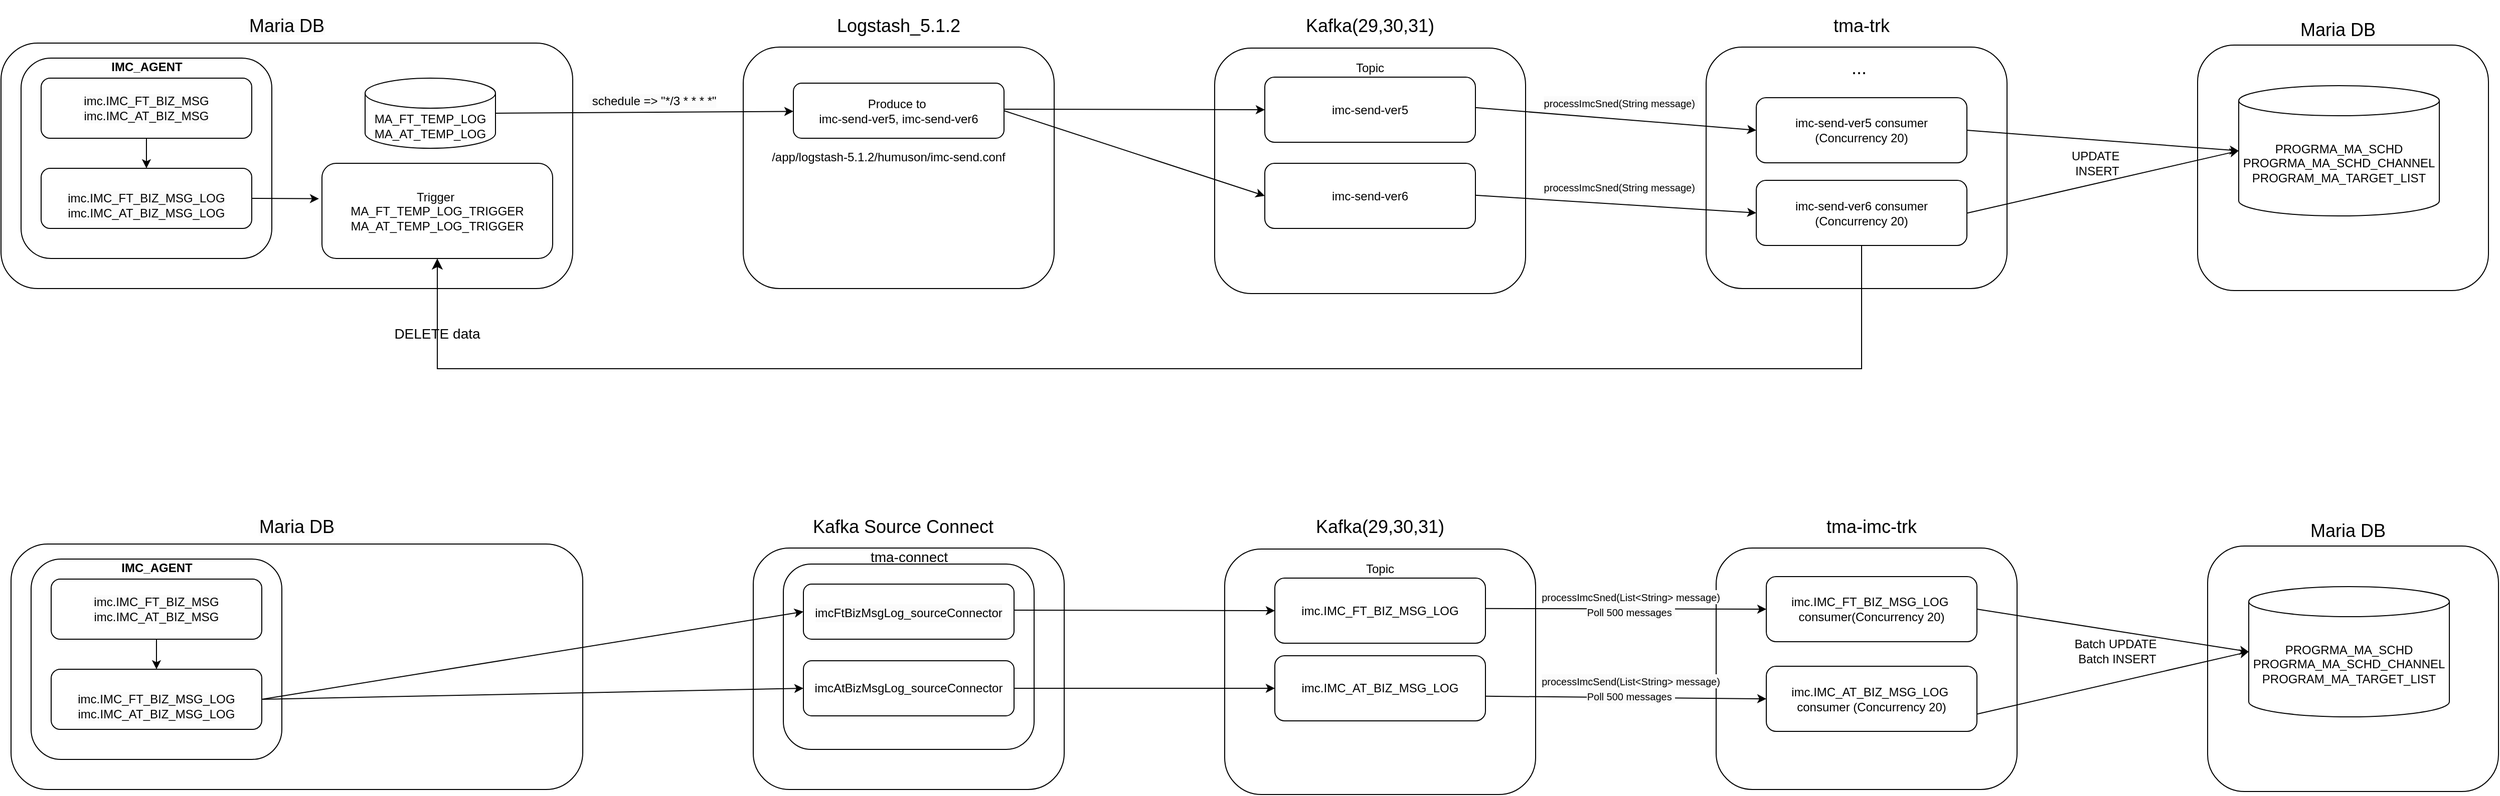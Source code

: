 <mxfile version="26.0.5">
  <diagram name="페이지-1" id="EIWsYM2r6ZabzUC5wO5q">
    <mxGraphModel dx="12040" dy="6050" grid="1" gridSize="10" guides="1" tooltips="1" connect="1" arrows="1" fold="1" page="1" pageScale="1" pageWidth="827" pageHeight="1169" math="0" shadow="0">
      <root>
        <mxCell id="0" />
        <mxCell id="1" parent="0" />
        <mxCell id="D5hKf2jFQNWXoEHRUFzK-64" value="" style="rounded=1;whiteSpace=wrap;html=1;" vertex="1" parent="1">
          <mxGeometry x="800" y="599" width="310" height="241" as="geometry" />
        </mxCell>
        <mxCell id="D5hKf2jFQNWXoEHRUFzK-96" value="" style="rounded=1;whiteSpace=wrap;html=1;" vertex="1" parent="1">
          <mxGeometry x="830" y="615" width="250" height="185" as="geometry" />
        </mxCell>
        <mxCell id="D5hKf2jFQNWXoEHRUFzK-7" value="" style="rounded=1;whiteSpace=wrap;html=1;" vertex="1" parent="1">
          <mxGeometry x="50" y="95" width="570" height="245" as="geometry" />
        </mxCell>
        <mxCell id="D5hKf2jFQNWXoEHRUFzK-12" value="" style="rounded=1;whiteSpace=wrap;html=1;" vertex="1" parent="1">
          <mxGeometry x="70" y="110" width="250" height="200" as="geometry" />
        </mxCell>
        <mxCell id="D5hKf2jFQNWXoEHRUFzK-3" value="Trigger&amp;nbsp;&lt;div&gt;MA_FT_TEMP_LOG_TRIGGER&lt;/div&gt;&lt;div&gt;MA_AT_TEMP_LOG_TRIGGER&lt;/div&gt;" style="rounded=1;whiteSpace=wrap;html=1;" vertex="1" parent="1">
          <mxGeometry x="370" y="215" width="230" height="95" as="geometry" />
        </mxCell>
        <mxCell id="D5hKf2jFQNWXoEHRUFzK-8" value="&lt;h3&gt;&lt;span style=&quot;color: rgb(0, 0, 0); font-family: Helvetica; font-style: normal; font-variant-ligatures: normal; font-variant-caps: normal; font-weight: 400; letter-spacing: normal; orphans: 2; text-align: center; text-indent: 0px; text-transform: none; widows: 2; word-spacing: 0px; -webkit-text-stroke-width: 0px; white-space: normal; background-color: rgb(251, 251, 251); text-decoration-thickness: initial; text-decoration-style: initial; text-decoration-color: initial; float: none; display: inline !important;&quot;&gt;&lt;font style=&quot;font-size: 18px;&quot;&gt;Maria DB&lt;/font&gt;&lt;/span&gt;&lt;/h3&gt;" style="text;html=1;align=center;verticalAlign=middle;whiteSpace=wrap;rounded=0;" vertex="1" parent="1">
          <mxGeometry x="265" y="60" width="140" height="35" as="geometry" />
        </mxCell>
        <mxCell id="D5hKf2jFQNWXoEHRUFzK-9" value="&lt;br style=&quot;forced-color-adjust: none; color: rgb(0, 0, 0); font-family: Helvetica; font-size: 12px; font-style: normal; font-variant-ligatures: normal; font-variant-caps: normal; font-weight: 400; letter-spacing: normal; orphans: 2; text-align: center; text-indent: 0px; text-transform: none; widows: 2; word-spacing: 0px; -webkit-text-stroke-width: 0px; white-space: normal; background-color: rgb(251, 251, 251); text-decoration-thickness: initial; text-decoration-style: initial; text-decoration-color: initial;&quot;&gt;&lt;div style=&quot;forced-color-adjust: none; color: rgb(0, 0, 0); font-family: Helvetica; font-size: 12px; font-style: normal; font-variant-ligatures: normal; font-variant-caps: normal; font-weight: 400; letter-spacing: normal; orphans: 2; text-align: center; text-indent: 0px; text-transform: none; widows: 2; word-spacing: 0px; -webkit-text-stroke-width: 0px; white-space: normal; background-color: rgb(251, 251, 251); text-decoration-thickness: initial; text-decoration-style: initial; text-decoration-color: initial;&quot;&gt;imc.IMC_FT_BIZ_MSG_LOG&lt;/div&gt;&lt;div style=&quot;forced-color-adjust: none; color: rgb(0, 0, 0); font-family: Helvetica; font-size: 12px; font-style: normal; font-variant-ligatures: normal; font-variant-caps: normal; font-weight: 400; letter-spacing: normal; orphans: 2; text-align: center; text-indent: 0px; text-transform: none; widows: 2; word-spacing: 0px; -webkit-text-stroke-width: 0px; white-space: normal; background-color: rgb(251, 251, 251); text-decoration-thickness: initial; text-decoration-style: initial; text-decoration-color: initial;&quot;&gt;imc.IMC_AT_BIZ_MSG_LOG&lt;/div&gt;" style="rounded=1;whiteSpace=wrap;html=1;" vertex="1" parent="1">
          <mxGeometry x="90" y="220" width="210" height="60" as="geometry" />
        </mxCell>
        <mxCell id="D5hKf2jFQNWXoEHRUFzK-10" value="&lt;span style=&quot;color: rgb(0, 0, 0); font-family: Helvetica; font-size: 12px; font-style: normal; font-variant-ligatures: normal; font-variant-caps: normal; font-weight: 400; letter-spacing: normal; orphans: 2; text-align: center; text-indent: 0px; text-transform: none; widows: 2; word-spacing: 0px; -webkit-text-stroke-width: 0px; white-space: normal; background-color: rgb(251, 251, 251); text-decoration-thickness: initial; text-decoration-style: initial; text-decoration-color: initial; float: none; display: inline !important;&quot;&gt;imc.IMC_FT_BIZ_MSG&lt;/span&gt;&lt;div&gt;&lt;span style=&quot;color: rgb(0, 0, 0); font-family: Helvetica; font-size: 12px; font-style: normal; font-variant-ligatures: normal; font-variant-caps: normal; font-weight: 400; letter-spacing: normal; orphans: 2; text-align: center; text-indent: 0px; text-transform: none; widows: 2; word-spacing: 0px; -webkit-text-stroke-width: 0px; white-space: normal; background-color: rgb(251, 251, 251); text-decoration-thickness: initial; text-decoration-style: initial; text-decoration-color: initial; float: none; display: inline !important;&quot;&gt;imc.IMC_AT_BIZ_MSG&lt;/span&gt;&lt;/div&gt;" style="rounded=1;whiteSpace=wrap;html=1;" vertex="1" parent="1">
          <mxGeometry x="90" y="130" width="210" height="60" as="geometry" />
        </mxCell>
        <mxCell id="D5hKf2jFQNWXoEHRUFzK-11" value="" style="endArrow=classic;html=1;rounded=0;exitX=0.5;exitY=1;exitDx=0;exitDy=0;entryX=0.5;entryY=0;entryDx=0;entryDy=0;" edge="1" parent="1" source="D5hKf2jFQNWXoEHRUFzK-10" target="D5hKf2jFQNWXoEHRUFzK-9">
          <mxGeometry width="50" height="50" relative="1" as="geometry">
            <mxPoint x="400" y="340" as="sourcePoint" />
            <mxPoint x="450" y="290" as="targetPoint" />
          </mxGeometry>
        </mxCell>
        <mxCell id="D5hKf2jFQNWXoEHRUFzK-13" value="&lt;font style=&quot;font-size: 12px;&quot;&gt;IMC_AGENT&lt;/font&gt;" style="text;strokeColor=none;fillColor=none;html=1;fontSize=24;fontStyle=1;verticalAlign=middle;align=center;" vertex="1" parent="1">
          <mxGeometry x="145" y="100" width="100" height="30" as="geometry" />
        </mxCell>
        <mxCell id="D5hKf2jFQNWXoEHRUFzK-14" value="MA_FT_TEMP_LOG&lt;div&gt;MA_AT_TEMP_LOG&lt;/div&gt;" style="shape=cylinder3;whiteSpace=wrap;html=1;boundedLbl=1;backgroundOutline=1;size=15;" vertex="1" parent="1">
          <mxGeometry x="413" y="130" width="130" height="70" as="geometry" />
        </mxCell>
        <mxCell id="D5hKf2jFQNWXoEHRUFzK-17" value="" style="rounded=1;whiteSpace=wrap;html=1;" vertex="1" parent="1">
          <mxGeometry x="790" y="99" width="310" height="241" as="geometry" />
        </mxCell>
        <mxCell id="D5hKf2jFQNWXoEHRUFzK-18" value="&lt;font style=&quot;font-size: 18px;&quot;&gt;Logstash_5.1.2&lt;/font&gt;" style="text;html=1;align=center;verticalAlign=middle;whiteSpace=wrap;rounded=0;" vertex="1" parent="1">
          <mxGeometry x="875" y="60" width="140" height="35" as="geometry" />
        </mxCell>
        <mxCell id="D5hKf2jFQNWXoEHRUFzK-19" value="" style="endArrow=classic;html=1;rounded=0;exitX=1;exitY=0.5;exitDx=0;exitDy=0;entryX=-0.013;entryY=0.372;entryDx=0;entryDy=0;entryPerimeter=0;" edge="1" parent="1" source="D5hKf2jFQNWXoEHRUFzK-9" target="D5hKf2jFQNWXoEHRUFzK-3">
          <mxGeometry width="50" height="50" relative="1" as="geometry">
            <mxPoint x="700" y="300" as="sourcePoint" />
            <mxPoint x="750" y="250" as="targetPoint" />
          </mxGeometry>
        </mxCell>
        <mxCell id="D5hKf2jFQNWXoEHRUFzK-21" value="Produce to&amp;nbsp;&lt;div&gt;imc-send-ver5, imc-send-ver6&lt;/div&gt;" style="rounded=1;whiteSpace=wrap;html=1;" vertex="1" parent="1">
          <mxGeometry x="840" y="135" width="210" height="55" as="geometry" />
        </mxCell>
        <mxCell id="D5hKf2jFQNWXoEHRUFzK-22" value="" style="rounded=1;whiteSpace=wrap;html=1;" vertex="1" parent="1">
          <mxGeometry x="1260" y="100" width="310" height="245" as="geometry" />
        </mxCell>
        <mxCell id="D5hKf2jFQNWXoEHRUFzK-23" value="&lt;font style=&quot;font-size: 18px;&quot;&gt;Kafka(29,30,31)&lt;/font&gt;" style="text;html=1;align=center;verticalAlign=middle;whiteSpace=wrap;rounded=0;" vertex="1" parent="1">
          <mxGeometry x="1345" y="60" width="140" height="35" as="geometry" />
        </mxCell>
        <mxCell id="D5hKf2jFQNWXoEHRUFzK-24" value="imc-send-ver5" style="rounded=1;whiteSpace=wrap;html=1;" vertex="1" parent="1">
          <mxGeometry x="1310" y="129" width="210" height="65" as="geometry" />
        </mxCell>
        <mxCell id="D5hKf2jFQNWXoEHRUFzK-25" value="Topic" style="text;html=1;align=center;verticalAlign=middle;whiteSpace=wrap;rounded=0;" vertex="1" parent="1">
          <mxGeometry x="1385" y="105" width="60" height="30" as="geometry" />
        </mxCell>
        <mxCell id="D5hKf2jFQNWXoEHRUFzK-26" value="" style="endArrow=classic;html=1;rounded=0;exitX=1;exitY=0.5;exitDx=0;exitDy=0;exitPerimeter=0;" edge="1" parent="1" source="D5hKf2jFQNWXoEHRUFzK-14" target="D5hKf2jFQNWXoEHRUFzK-21">
          <mxGeometry width="50" height="50" relative="1" as="geometry">
            <mxPoint x="970" y="300" as="sourcePoint" />
            <mxPoint x="1020" y="250" as="targetPoint" />
          </mxGeometry>
        </mxCell>
        <mxCell id="D5hKf2jFQNWXoEHRUFzK-27" value="&lt;meta charset=&quot;utf-8&quot;&gt;&lt;span style=&quot;color: rgb(0, 0, 0); font-family: Helvetica; font-size: 12px; font-style: normal; font-variant-ligatures: normal; font-variant-caps: normal; font-weight: 400; letter-spacing: normal; orphans: 2; text-align: center; text-indent: 0px; text-transform: none; widows: 2; word-spacing: 0px; -webkit-text-stroke-width: 0px; white-space: normal; background-color: rgb(251, 251, 251); text-decoration-thickness: initial; text-decoration-style: initial; text-decoration-color: initial; display: inline !important; float: none;&quot;&gt;&amp;nbsp;schedule =&amp;gt; &quot;*/3 * * * *&quot;&lt;/span&gt;" style="text;strokeColor=none;fillColor=none;align=left;verticalAlign=middle;spacingLeft=4;spacingRight=4;overflow=hidden;points=[[0,0.5],[1,0.5]];portConstraint=eastwest;rotatable=0;whiteSpace=wrap;html=1;" vertex="1" parent="1">
          <mxGeometry x="630" y="135" width="160" height="35" as="geometry" />
        </mxCell>
        <mxCell id="D5hKf2jFQNWXoEHRUFzK-28" value="" style="endArrow=classic;html=1;rounded=0;exitX=1;exitY=0.5;exitDx=0;exitDy=0;exitPerimeter=0;entryX=0;entryY=0.5;entryDx=0;entryDy=0;" edge="1" parent="1" target="D5hKf2jFQNWXoEHRUFzK-24">
          <mxGeometry width="50" height="50" relative="1" as="geometry">
            <mxPoint x="1050" y="161" as="sourcePoint" />
            <mxPoint x="1347" y="159" as="targetPoint" />
          </mxGeometry>
        </mxCell>
        <mxCell id="D5hKf2jFQNWXoEHRUFzK-29" value="imc-send-ver6" style="rounded=1;whiteSpace=wrap;html=1;" vertex="1" parent="1">
          <mxGeometry x="1310" y="215" width="210" height="65" as="geometry" />
        </mxCell>
        <mxCell id="D5hKf2jFQNWXoEHRUFzK-30" value="" style="endArrow=classic;html=1;rounded=0;exitX=1;exitY=0.5;exitDx=0;exitDy=0;entryX=0;entryY=0.5;entryDx=0;entryDy=0;" edge="1" parent="1" source="D5hKf2jFQNWXoEHRUFzK-21" target="D5hKf2jFQNWXoEHRUFzK-29">
          <mxGeometry width="50" height="50" relative="1" as="geometry">
            <mxPoint x="1060" y="171" as="sourcePoint" />
            <mxPoint x="1320" y="172" as="targetPoint" />
          </mxGeometry>
        </mxCell>
        <mxCell id="D5hKf2jFQNWXoEHRUFzK-31" value="/app/logstash-5.1.2/humuson/imc-send.conf" style="text;html=1;align=center;verticalAlign=middle;whiteSpace=wrap;rounded=0;" vertex="1" parent="1">
          <mxGeometry x="780" y="194" width="310" height="30" as="geometry" />
        </mxCell>
        <mxCell id="D5hKf2jFQNWXoEHRUFzK-32" value="" style="rounded=1;whiteSpace=wrap;html=1;" vertex="1" parent="1">
          <mxGeometry x="1750" y="99" width="300" height="241" as="geometry" />
        </mxCell>
        <mxCell id="D5hKf2jFQNWXoEHRUFzK-33" value="&lt;font style=&quot;font-size: 18px;&quot;&gt;tma-trk&lt;/font&gt;" style="text;html=1;align=center;verticalAlign=middle;whiteSpace=wrap;rounded=0;" vertex="1" parent="1">
          <mxGeometry x="1835" y="60" width="140" height="35" as="geometry" />
        </mxCell>
        <mxCell id="D5hKf2jFQNWXoEHRUFzK-34" value="imc-send-ver5 consumer&lt;div&gt;(Concurrency 20)&lt;/div&gt;" style="rounded=1;whiteSpace=wrap;html=1;" vertex="1" parent="1">
          <mxGeometry x="1800" y="149.5" width="210" height="65" as="geometry" />
        </mxCell>
        <mxCell id="D5hKf2jFQNWXoEHRUFzK-35" value="imc-send-ver6 consumer&lt;div&gt;(Concurrency 20)&lt;/div&gt;" style="rounded=1;whiteSpace=wrap;html=1;" vertex="1" parent="1">
          <mxGeometry x="1800" y="232" width="210" height="65" as="geometry" />
        </mxCell>
        <mxCell id="D5hKf2jFQNWXoEHRUFzK-36" value="&lt;font style=&quot;font-size: 18px;&quot;&gt;...&amp;nbsp;&lt;/font&gt;" style="text;html=1;align=center;verticalAlign=middle;whiteSpace=wrap;rounded=0;" vertex="1" parent="1">
          <mxGeometry x="1835" y="102.5" width="140" height="35" as="geometry" />
        </mxCell>
        <mxCell id="D5hKf2jFQNWXoEHRUFzK-40" value="" style="edgeStyle=segmentEdgeStyle;endArrow=classic;html=1;curved=0;rounded=0;endSize=8;startSize=8;entryX=0.5;entryY=1;entryDx=0;entryDy=0;exitX=0.5;exitY=1;exitDx=0;exitDy=0;" edge="1" parent="1" source="D5hKf2jFQNWXoEHRUFzK-35" target="D5hKf2jFQNWXoEHRUFzK-3">
          <mxGeometry width="50" height="50" relative="1" as="geometry">
            <mxPoint x="1689.412" y="420" as="sourcePoint" />
            <mxPoint x="450" y="320" as="targetPoint" />
            <Array as="points">
              <mxPoint x="1905" y="420" />
              <mxPoint x="485" y="420" />
            </Array>
          </mxGeometry>
        </mxCell>
        <mxCell id="D5hKf2jFQNWXoEHRUFzK-42" value="&lt;font style=&quot;font-size: 14px;&quot;&gt;DELETE data&lt;/font&gt;" style="text;html=1;align=center;verticalAlign=middle;whiteSpace=wrap;rounded=0;" vertex="1" parent="1">
          <mxGeometry x="415" y="370" width="140" height="30" as="geometry" />
        </mxCell>
        <mxCell id="D5hKf2jFQNWXoEHRUFzK-43" value="" style="endArrow=classic;html=1;rounded=0;exitX=1;exitY=0.5;exitDx=0;exitDy=0;exitPerimeter=0;entryX=0;entryY=0.5;entryDx=0;entryDy=0;" edge="1" parent="1" target="D5hKf2jFQNWXoEHRUFzK-34">
          <mxGeometry width="50" height="50" relative="1" as="geometry">
            <mxPoint x="1520" y="159.41" as="sourcePoint" />
            <mxPoint x="1780" y="160.41" as="targetPoint" />
          </mxGeometry>
        </mxCell>
        <mxCell id="D5hKf2jFQNWXoEHRUFzK-44" value="" style="endArrow=classic;html=1;rounded=0;exitX=1;exitY=0.5;exitDx=0;exitDy=0;exitPerimeter=0;entryX=0;entryY=0.5;entryDx=0;entryDy=0;" edge="1" parent="1" target="D5hKf2jFQNWXoEHRUFzK-35">
          <mxGeometry width="50" height="50" relative="1" as="geometry">
            <mxPoint x="1520" y="246.91" as="sourcePoint" />
            <mxPoint x="1780" y="247.91" as="targetPoint" />
          </mxGeometry>
        </mxCell>
        <mxCell id="D5hKf2jFQNWXoEHRUFzK-47" value="&lt;span style=&quot;color: rgb(0, 0, 0); font-family: Helvetica; font-style: normal; font-variant-ligatures: normal; font-variant-caps: normal; font-weight: 400; letter-spacing: normal; orphans: 2; text-align: center; text-indent: 0px; text-transform: none; widows: 2; word-spacing: 0px; -webkit-text-stroke-width: 0px; white-space: normal; background-color: rgb(251, 251, 251); text-decoration-thickness: initial; text-decoration-style: initial; text-decoration-color: initial; float: none; display: inline !important;&quot;&gt;&lt;font style=&quot;font-size: 10px;&quot;&gt;processImcSned(String message)&amp;nbsp;&lt;/font&gt;&lt;/span&gt;" style="text;html=1;align=center;verticalAlign=middle;whiteSpace=wrap;rounded=0;" vertex="1" parent="1">
          <mxGeometry x="1560" y="140" width="210" height="30" as="geometry" />
        </mxCell>
        <mxCell id="D5hKf2jFQNWXoEHRUFzK-48" value="&lt;span style=&quot;color: rgb(0, 0, 0); font-family: Helvetica; font-style: normal; font-variant-ligatures: normal; font-variant-caps: normal; font-weight: 400; letter-spacing: normal; orphans: 2; text-align: center; text-indent: 0px; text-transform: none; widows: 2; word-spacing: 0px; -webkit-text-stroke-width: 0px; white-space: normal; background-color: rgb(251, 251, 251); text-decoration-thickness: initial; text-decoration-style: initial; text-decoration-color: initial; float: none; display: inline !important;&quot;&gt;&lt;font style=&quot;font-size: 10px;&quot;&gt;processImcSned(String message)&amp;nbsp;&lt;/font&gt;&lt;/span&gt;" style="text;html=1;align=center;verticalAlign=middle;whiteSpace=wrap;rounded=0;" vertex="1" parent="1">
          <mxGeometry x="1560" y="224" width="210" height="30" as="geometry" />
        </mxCell>
        <mxCell id="D5hKf2jFQNWXoEHRUFzK-49" value="&lt;h3&gt;&lt;span style=&quot;color: rgb(0, 0, 0); font-family: Helvetica; font-style: normal; font-variant-ligatures: normal; font-variant-caps: normal; font-weight: 400; letter-spacing: normal; orphans: 2; text-align: center; text-indent: 0px; text-transform: none; widows: 2; word-spacing: 0px; -webkit-text-stroke-width: 0px; white-space: normal; background-color: rgb(251, 251, 251); text-decoration-thickness: initial; text-decoration-style: initial; text-decoration-color: initial; float: none; display: inline !important;&quot;&gt;&lt;font style=&quot;font-size: 18px;&quot;&gt;Maria DB&lt;/font&gt;&lt;/span&gt;&lt;/h3&gt;" style="text;html=1;align=center;verticalAlign=middle;whiteSpace=wrap;rounded=0;" vertex="1" parent="1">
          <mxGeometry x="2310" y="64" width="140" height="35" as="geometry" />
        </mxCell>
        <mxCell id="D5hKf2jFQNWXoEHRUFzK-50" value="" style="rounded=1;whiteSpace=wrap;html=1;" vertex="1" parent="1">
          <mxGeometry x="2240" y="97" width="290" height="245" as="geometry" />
        </mxCell>
        <mxCell id="D5hKf2jFQNWXoEHRUFzK-51" value="PROGRMA_MA_SCHD&lt;div&gt;PROGRMA_MA_SCHD_CHANNEL&lt;/div&gt;&lt;div&gt;PROGRAM_MA_TARGET_LIST&lt;/div&gt;" style="shape=cylinder3;whiteSpace=wrap;html=1;boundedLbl=1;backgroundOutline=1;size=15;" vertex="1" parent="1">
          <mxGeometry x="2281" y="137.5" width="200" height="130" as="geometry" />
        </mxCell>
        <mxCell id="D5hKf2jFQNWXoEHRUFzK-52" value="" style="endArrow=classic;html=1;rounded=0;exitX=1;exitY=0.5;exitDx=0;exitDy=0;entryX=0;entryY=0.5;entryDx=0;entryDy=0;entryPerimeter=0;" edge="1" parent="1" source="D5hKf2jFQNWXoEHRUFzK-34" target="D5hKf2jFQNWXoEHRUFzK-51">
          <mxGeometry width="50" height="50" relative="1" as="geometry">
            <mxPoint x="2009.0" y="174" as="sourcePoint" />
            <mxPoint x="2289.0" y="182.02" as="targetPoint" />
          </mxGeometry>
        </mxCell>
        <mxCell id="D5hKf2jFQNWXoEHRUFzK-53" value="" style="endArrow=classic;html=1;rounded=0;exitX=1;exitY=0.5;exitDx=0;exitDy=0;entryX=0;entryY=0.5;entryDx=0;entryDy=0;entryPerimeter=0;" edge="1" parent="1" target="D5hKf2jFQNWXoEHRUFzK-51">
          <mxGeometry width="50" height="50" relative="1" as="geometry">
            <mxPoint x="2010.0" y="264.75" as="sourcePoint" />
            <mxPoint x="2291" y="213.25" as="targetPoint" />
          </mxGeometry>
        </mxCell>
        <mxCell id="D5hKf2jFQNWXoEHRUFzK-54" value="UPDATE&amp;nbsp;&lt;div&gt;INSERT&lt;/div&gt;" style="text;html=1;align=center;verticalAlign=middle;whiteSpace=wrap;rounded=0;" vertex="1" parent="1">
          <mxGeometry x="2080" y="200" width="120" height="30" as="geometry" />
        </mxCell>
        <mxCell id="D5hKf2jFQNWXoEHRUFzK-55" value="" style="rounded=1;whiteSpace=wrap;html=1;" vertex="1" parent="1">
          <mxGeometry x="60" y="595" width="570" height="245" as="geometry" />
        </mxCell>
        <mxCell id="D5hKf2jFQNWXoEHRUFzK-56" value="" style="rounded=1;whiteSpace=wrap;html=1;" vertex="1" parent="1">
          <mxGeometry x="80" y="610" width="250" height="200" as="geometry" />
        </mxCell>
        <mxCell id="D5hKf2jFQNWXoEHRUFzK-58" value="&lt;h3&gt;&lt;span style=&quot;color: rgb(0, 0, 0); font-family: Helvetica; font-style: normal; font-variant-ligatures: normal; font-variant-caps: normal; font-weight: 400; letter-spacing: normal; orphans: 2; text-align: center; text-indent: 0px; text-transform: none; widows: 2; word-spacing: 0px; -webkit-text-stroke-width: 0px; white-space: normal; background-color: rgb(251, 251, 251); text-decoration-thickness: initial; text-decoration-style: initial; text-decoration-color: initial; float: none; display: inline !important;&quot;&gt;&lt;font style=&quot;font-size: 18px;&quot;&gt;Maria DB&lt;/font&gt;&lt;/span&gt;&lt;/h3&gt;" style="text;html=1;align=center;verticalAlign=middle;whiteSpace=wrap;rounded=0;" vertex="1" parent="1">
          <mxGeometry x="275" y="560" width="140" height="35" as="geometry" />
        </mxCell>
        <mxCell id="D5hKf2jFQNWXoEHRUFzK-59" value="&lt;br style=&quot;forced-color-adjust: none; color: rgb(0, 0, 0); font-family: Helvetica; font-size: 12px; font-style: normal; font-variant-ligatures: normal; font-variant-caps: normal; font-weight: 400; letter-spacing: normal; orphans: 2; text-align: center; text-indent: 0px; text-transform: none; widows: 2; word-spacing: 0px; -webkit-text-stroke-width: 0px; white-space: normal; background-color: rgb(251, 251, 251); text-decoration-thickness: initial; text-decoration-style: initial; text-decoration-color: initial;&quot;&gt;&lt;div style=&quot;forced-color-adjust: none; color: rgb(0, 0, 0); font-family: Helvetica; font-size: 12px; font-style: normal; font-variant-ligatures: normal; font-variant-caps: normal; font-weight: 400; letter-spacing: normal; orphans: 2; text-align: center; text-indent: 0px; text-transform: none; widows: 2; word-spacing: 0px; -webkit-text-stroke-width: 0px; white-space: normal; background-color: rgb(251, 251, 251); text-decoration-thickness: initial; text-decoration-style: initial; text-decoration-color: initial;&quot;&gt;imc.IMC_FT_BIZ_MSG_LOG&lt;/div&gt;&lt;div style=&quot;forced-color-adjust: none; color: rgb(0, 0, 0); font-family: Helvetica; font-size: 12px; font-style: normal; font-variant-ligatures: normal; font-variant-caps: normal; font-weight: 400; letter-spacing: normal; orphans: 2; text-align: center; text-indent: 0px; text-transform: none; widows: 2; word-spacing: 0px; -webkit-text-stroke-width: 0px; white-space: normal; background-color: rgb(251, 251, 251); text-decoration-thickness: initial; text-decoration-style: initial; text-decoration-color: initial;&quot;&gt;imc.IMC_AT_BIZ_MSG_LOG&lt;/div&gt;" style="rounded=1;whiteSpace=wrap;html=1;" vertex="1" parent="1">
          <mxGeometry x="100" y="720" width="210" height="60" as="geometry" />
        </mxCell>
        <mxCell id="D5hKf2jFQNWXoEHRUFzK-60" value="&lt;span style=&quot;color: rgb(0, 0, 0); font-family: Helvetica; font-size: 12px; font-style: normal; font-variant-ligatures: normal; font-variant-caps: normal; font-weight: 400; letter-spacing: normal; orphans: 2; text-align: center; text-indent: 0px; text-transform: none; widows: 2; word-spacing: 0px; -webkit-text-stroke-width: 0px; white-space: normal; background-color: rgb(251, 251, 251); text-decoration-thickness: initial; text-decoration-style: initial; text-decoration-color: initial; float: none; display: inline !important;&quot;&gt;imc.IMC_FT_BIZ_MSG&lt;/span&gt;&lt;div&gt;&lt;span style=&quot;color: rgb(0, 0, 0); font-family: Helvetica; font-size: 12px; font-style: normal; font-variant-ligatures: normal; font-variant-caps: normal; font-weight: 400; letter-spacing: normal; orphans: 2; text-align: center; text-indent: 0px; text-transform: none; widows: 2; word-spacing: 0px; -webkit-text-stroke-width: 0px; white-space: normal; background-color: rgb(251, 251, 251); text-decoration-thickness: initial; text-decoration-style: initial; text-decoration-color: initial; float: none; display: inline !important;&quot;&gt;imc.IMC_AT_BIZ_MSG&lt;/span&gt;&lt;/div&gt;" style="rounded=1;whiteSpace=wrap;html=1;" vertex="1" parent="1">
          <mxGeometry x="100" y="630" width="210" height="60" as="geometry" />
        </mxCell>
        <mxCell id="D5hKf2jFQNWXoEHRUFzK-61" value="" style="endArrow=classic;html=1;rounded=0;exitX=0.5;exitY=1;exitDx=0;exitDy=0;entryX=0.5;entryY=0;entryDx=0;entryDy=0;" edge="1" parent="1" source="D5hKf2jFQNWXoEHRUFzK-60" target="D5hKf2jFQNWXoEHRUFzK-59">
          <mxGeometry width="50" height="50" relative="1" as="geometry">
            <mxPoint x="410" y="840" as="sourcePoint" />
            <mxPoint x="460" y="790" as="targetPoint" />
          </mxGeometry>
        </mxCell>
        <mxCell id="D5hKf2jFQNWXoEHRUFzK-62" value="&lt;font style=&quot;font-size: 12px;&quot;&gt;IMC_AGENT&lt;/font&gt;" style="text;strokeColor=none;fillColor=none;html=1;fontSize=24;fontStyle=1;verticalAlign=middle;align=center;" vertex="1" parent="1">
          <mxGeometry x="155" y="600" width="100" height="30" as="geometry" />
        </mxCell>
        <mxCell id="D5hKf2jFQNWXoEHRUFzK-65" value="&lt;span style=&quot;font-size: 18px;&quot;&gt;Kafka Source Connect&lt;/span&gt;" style="text;html=1;align=center;verticalAlign=middle;whiteSpace=wrap;rounded=0;" vertex="1" parent="1">
          <mxGeometry x="827" y="560" width="245" height="35" as="geometry" />
        </mxCell>
        <mxCell id="D5hKf2jFQNWXoEHRUFzK-67" value="&lt;h1 style=&quot;margin: 0px; padding: 0px; box-sizing: border-box; display: flex; align-items: center; justify-content: flex-start; font-size: var(--ui-fontSizes-300); line-height: 1.5; flex-grow: 1; color: rgb(236, 238, 236); font-weight: var(--ui-fontWeights-bold); font-family: Geist, -apple-system, &amp;quot;system-ui&amp;quot;, &amp;quot;San Francisco&amp;quot;, &amp;quot;Segoe UI&amp;quot;, Roboto, &amp;quot;Helvetica Neue&amp;quot;, sans-serif; text-align: start; background-color: rgb(23, 24, 22);&quot; class=&quot;ui-c-gqwkJN ui-c-iEkvVg&quot;&gt;&lt;span style=&quot;color: rgb(0, 0, 0); font-family: Helvetica; text-align: center; background-color: rgb(251, 251, 251);&quot;&gt;imcFtBizMsgLog_sourceConnector&lt;/span&gt;&lt;/h1&gt;" style="rounded=1;whiteSpace=wrap;html=1;" vertex="1" parent="1">
          <mxGeometry x="850" y="635" width="210" height="55" as="geometry" />
        </mxCell>
        <mxCell id="D5hKf2jFQNWXoEHRUFzK-68" value="" style="rounded=1;whiteSpace=wrap;html=1;" vertex="1" parent="1">
          <mxGeometry x="1270" y="600" width="310" height="245" as="geometry" />
        </mxCell>
        <mxCell id="D5hKf2jFQNWXoEHRUFzK-69" value="&lt;font style=&quot;font-size: 18px;&quot;&gt;Kafka(29,30,31)&lt;/font&gt;" style="text;html=1;align=center;verticalAlign=middle;whiteSpace=wrap;rounded=0;" vertex="1" parent="1">
          <mxGeometry x="1355" y="560" width="140" height="35" as="geometry" />
        </mxCell>
        <mxCell id="D5hKf2jFQNWXoEHRUFzK-70" value="imc.IMC_FT_BIZ_MSG_LOG" style="rounded=1;whiteSpace=wrap;html=1;" vertex="1" parent="1">
          <mxGeometry x="1320" y="629" width="210" height="65" as="geometry" />
        </mxCell>
        <mxCell id="D5hKf2jFQNWXoEHRUFzK-71" value="Topic" style="text;html=1;align=center;verticalAlign=middle;whiteSpace=wrap;rounded=0;" vertex="1" parent="1">
          <mxGeometry x="1395" y="605" width="60" height="30" as="geometry" />
        </mxCell>
        <mxCell id="D5hKf2jFQNWXoEHRUFzK-72" value="" style="endArrow=classic;html=1;rounded=0;exitX=1;exitY=0.5;exitDx=0;exitDy=0;entryX=0;entryY=0.5;entryDx=0;entryDy=0;" edge="1" parent="1" source="D5hKf2jFQNWXoEHRUFzK-59" target="D5hKf2jFQNWXoEHRUFzK-67">
          <mxGeometry width="50" height="50" relative="1" as="geometry">
            <mxPoint x="553" y="665" as="sourcePoint" />
            <mxPoint x="1030" y="750" as="targetPoint" />
          </mxGeometry>
        </mxCell>
        <mxCell id="D5hKf2jFQNWXoEHRUFzK-74" value="" style="endArrow=classic;html=1;rounded=0;exitX=1;exitY=0.5;exitDx=0;exitDy=0;exitPerimeter=0;entryX=0;entryY=0.5;entryDx=0;entryDy=0;" edge="1" parent="1" target="D5hKf2jFQNWXoEHRUFzK-70">
          <mxGeometry width="50" height="50" relative="1" as="geometry">
            <mxPoint x="1060" y="661" as="sourcePoint" />
            <mxPoint x="1357" y="659" as="targetPoint" />
          </mxGeometry>
        </mxCell>
        <mxCell id="D5hKf2jFQNWXoEHRUFzK-75" value="imc.IMC_AT_BIZ_MSG_LOG" style="rounded=1;whiteSpace=wrap;html=1;" vertex="1" parent="1">
          <mxGeometry x="1320" y="706.5" width="210" height="65" as="geometry" />
        </mxCell>
        <mxCell id="D5hKf2jFQNWXoEHRUFzK-76" value="" style="endArrow=classic;html=1;rounded=0;exitX=1;exitY=0.5;exitDx=0;exitDy=0;entryX=0;entryY=0.5;entryDx=0;entryDy=0;" edge="1" parent="1" source="D5hKf2jFQNWXoEHRUFzK-95" target="D5hKf2jFQNWXoEHRUFzK-75">
          <mxGeometry width="50" height="50" relative="1" as="geometry">
            <mxPoint x="1070" y="671" as="sourcePoint" />
            <mxPoint x="1330" y="672" as="targetPoint" />
          </mxGeometry>
        </mxCell>
        <mxCell id="D5hKf2jFQNWXoEHRUFzK-78" value="" style="rounded=1;whiteSpace=wrap;html=1;" vertex="1" parent="1">
          <mxGeometry x="1760" y="599" width="300" height="241" as="geometry" />
        </mxCell>
        <mxCell id="D5hKf2jFQNWXoEHRUFzK-79" value="&lt;font style=&quot;font-size: 18px;&quot;&gt;tma-imc-trk&lt;/font&gt;" style="text;html=1;align=center;verticalAlign=middle;whiteSpace=wrap;rounded=0;" vertex="1" parent="1">
          <mxGeometry x="1845" y="560" width="140" height="35" as="geometry" />
        </mxCell>
        <mxCell id="D5hKf2jFQNWXoEHRUFzK-80" value="imc.IMC_FT_BIZ_MSG_LOG&amp;nbsp;&lt;div&gt;consumer&lt;span style=&quot;background-color: transparent; color: light-dark(rgb(0, 0, 0), rgb(255, 255, 255));&quot;&gt;(Concurrency 20)&lt;/span&gt;&lt;/div&gt;" style="rounded=1;whiteSpace=wrap;html=1;" vertex="1" parent="1">
          <mxGeometry x="1810" y="627.5" width="210" height="65" as="geometry" />
        </mxCell>
        <mxCell id="D5hKf2jFQNWXoEHRUFzK-81" value="imc.IMC_AT_BIZ_MSG_LOG&amp;nbsp;&lt;div&gt;consumer&amp;nbsp;&lt;span style=&quot;background-color: transparent; color: light-dark(rgb(0, 0, 0), rgb(255, 255, 255));&quot;&gt;(Concurrency 20)&lt;/span&gt;&lt;/div&gt;" style="rounded=1;whiteSpace=wrap;html=1;" vertex="1" parent="1">
          <mxGeometry x="1810" y="717" width="210" height="65" as="geometry" />
        </mxCell>
        <mxCell id="D5hKf2jFQNWXoEHRUFzK-85" value="" style="endArrow=classic;html=1;rounded=0;exitX=1;exitY=0.5;exitDx=0;exitDy=0;exitPerimeter=0;entryX=0;entryY=0.5;entryDx=0;entryDy=0;" edge="1" parent="1" target="D5hKf2jFQNWXoEHRUFzK-80">
          <mxGeometry width="50" height="50" relative="1" as="geometry">
            <mxPoint x="1530" y="659.41" as="sourcePoint" />
            <mxPoint x="1790" y="660.41" as="targetPoint" />
          </mxGeometry>
        </mxCell>
        <mxCell id="D5hKf2jFQNWXoEHRUFzK-86" value="" style="endArrow=classic;html=1;rounded=0;exitX=1;exitY=0.5;exitDx=0;exitDy=0;exitPerimeter=0;entryX=0;entryY=0.5;entryDx=0;entryDy=0;" edge="1" parent="1" target="D5hKf2jFQNWXoEHRUFzK-81">
          <mxGeometry width="50" height="50" relative="1" as="geometry">
            <mxPoint x="1530" y="746.91" as="sourcePoint" />
            <mxPoint x="1790" y="747.91" as="targetPoint" />
          </mxGeometry>
        </mxCell>
        <mxCell id="D5hKf2jFQNWXoEHRUFzK-87" value="&lt;span style=&quot;color: rgb(0, 0, 0); font-family: Helvetica; font-style: normal; font-variant-ligatures: normal; font-variant-caps: normal; font-weight: 400; letter-spacing: normal; orphans: 2; text-align: center; text-indent: 0px; text-transform: none; widows: 2; word-spacing: 0px; -webkit-text-stroke-width: 0px; white-space: normal; background-color: rgb(251, 251, 251); text-decoration-thickness: initial; text-decoration-style: initial; text-decoration-color: initial; float: none; display: inline !important;&quot;&gt;&lt;font style=&quot;font-size: 10px;&quot;&gt;processImcSned(List&amp;lt;String&amp;gt; message)&lt;/font&gt;&lt;/span&gt;&lt;div&gt;&lt;span style=&quot;color: rgb(0, 0, 0); font-family: Helvetica; font-style: normal; font-variant-ligatures: normal; font-variant-caps: normal; font-weight: 400; letter-spacing: normal; orphans: 2; text-align: center; text-indent: 0px; text-transform: none; widows: 2; word-spacing: 0px; -webkit-text-stroke-width: 0px; white-space: normal; background-color: rgb(251, 251, 251); text-decoration-thickness: initial; text-decoration-style: initial; text-decoration-color: initial; float: none; display: inline !important;&quot;&gt;&lt;font style=&quot;font-size: 10px;&quot;&gt;Poll 500 messages&amp;nbsp;&lt;/font&gt;&lt;/span&gt;&lt;/div&gt;" style="text;html=1;align=center;verticalAlign=middle;whiteSpace=wrap;rounded=0;" vertex="1" parent="1">
          <mxGeometry x="1570" y="640" width="210" height="30" as="geometry" />
        </mxCell>
        <mxCell id="D5hKf2jFQNWXoEHRUFzK-88" value="&lt;span style=&quot;color: rgb(0, 0, 0); font-family: Helvetica; font-style: normal; font-variant-ligatures: normal; font-variant-caps: normal; font-weight: 400; letter-spacing: normal; orphans: 2; text-align: center; text-indent: 0px; text-transform: none; widows: 2; word-spacing: 0px; -webkit-text-stroke-width: 0px; white-space: normal; background-color: rgb(251, 251, 251); text-decoration-thickness: initial; text-decoration-style: initial; text-decoration-color: initial; float: none; display: inline !important;&quot;&gt;&lt;font style=&quot;font-size: 10px;&quot;&gt;processImcSend(List&amp;lt;String&amp;gt; message)&lt;br&gt;&lt;/font&gt;&lt;/span&gt;&lt;div&gt;&lt;span style=&quot;color: rgb(0, 0, 0); font-family: Helvetica; font-style: normal; font-variant-ligatures: normal; font-variant-caps: normal; font-weight: 400; letter-spacing: normal; orphans: 2; text-align: center; text-indent: 0px; text-transform: none; widows: 2; word-spacing: 0px; -webkit-text-stroke-width: 0px; white-space: normal; background-color: rgb(251, 251, 251); text-decoration-thickness: initial; text-decoration-style: initial; text-decoration-color: initial; float: none; display: inline !important;&quot;&gt;&lt;font style=&quot;font-size: 10px;&quot;&gt;&lt;span style=&quot;background-color: transparent; color: light-dark(rgb(0, 0, 0), rgb(255, 255, 255));&quot;&gt;Poll 500 messages&lt;/span&gt;&amp;nbsp;&lt;/font&gt;&lt;/span&gt;&lt;/div&gt;" style="text;html=1;align=center;verticalAlign=middle;whiteSpace=wrap;rounded=0;" vertex="1" parent="1">
          <mxGeometry x="1570" y="724" width="210" height="30" as="geometry" />
        </mxCell>
        <mxCell id="D5hKf2jFQNWXoEHRUFzK-89" value="&lt;h3&gt;&lt;span style=&quot;color: rgb(0, 0, 0); font-family: Helvetica; font-style: normal; font-variant-ligatures: normal; font-variant-caps: normal; font-weight: 400; letter-spacing: normal; orphans: 2; text-align: center; text-indent: 0px; text-transform: none; widows: 2; word-spacing: 0px; -webkit-text-stroke-width: 0px; white-space: normal; background-color: rgb(251, 251, 251); text-decoration-thickness: initial; text-decoration-style: initial; text-decoration-color: initial; float: none; display: inline !important;&quot;&gt;&lt;font style=&quot;font-size: 18px;&quot;&gt;Maria DB&lt;/font&gt;&lt;/span&gt;&lt;/h3&gt;" style="text;html=1;align=center;verticalAlign=middle;whiteSpace=wrap;rounded=0;" vertex="1" parent="1">
          <mxGeometry x="2320" y="564" width="140" height="35" as="geometry" />
        </mxCell>
        <mxCell id="D5hKf2jFQNWXoEHRUFzK-90" value="" style="rounded=1;whiteSpace=wrap;html=1;" vertex="1" parent="1">
          <mxGeometry x="2250" y="597" width="290" height="245" as="geometry" />
        </mxCell>
        <mxCell id="D5hKf2jFQNWXoEHRUFzK-91" value="PROGRMA_MA_SCHD&lt;div&gt;PROGRMA_MA_SCHD_CHANNEL&lt;/div&gt;&lt;div&gt;PROGRAM_MA_TARGET_LIST&lt;/div&gt;" style="shape=cylinder3;whiteSpace=wrap;html=1;boundedLbl=1;backgroundOutline=1;size=15;" vertex="1" parent="1">
          <mxGeometry x="2291" y="637.5" width="200" height="130" as="geometry" />
        </mxCell>
        <mxCell id="D5hKf2jFQNWXoEHRUFzK-92" value="" style="endArrow=classic;html=1;rounded=0;exitX=1;exitY=0.5;exitDx=0;exitDy=0;entryX=0;entryY=0.5;entryDx=0;entryDy=0;entryPerimeter=0;" edge="1" parent="1" source="D5hKf2jFQNWXoEHRUFzK-80" target="D5hKf2jFQNWXoEHRUFzK-91">
          <mxGeometry width="50" height="50" relative="1" as="geometry">
            <mxPoint x="2019.0" y="674" as="sourcePoint" />
            <mxPoint x="2299.0" y="682.02" as="targetPoint" />
          </mxGeometry>
        </mxCell>
        <mxCell id="D5hKf2jFQNWXoEHRUFzK-93" value="" style="endArrow=classic;html=1;rounded=0;exitX=1;exitY=0.5;exitDx=0;exitDy=0;entryX=0;entryY=0.5;entryDx=0;entryDy=0;entryPerimeter=0;" edge="1" parent="1" target="D5hKf2jFQNWXoEHRUFzK-91">
          <mxGeometry width="50" height="50" relative="1" as="geometry">
            <mxPoint x="2020.0" y="764.75" as="sourcePoint" />
            <mxPoint x="2301" y="713.25" as="targetPoint" />
          </mxGeometry>
        </mxCell>
        <mxCell id="D5hKf2jFQNWXoEHRUFzK-94" value="Batch UPDATE&amp;nbsp;&lt;div&gt;Batch INSERT&lt;/div&gt;" style="text;html=1;align=center;verticalAlign=middle;whiteSpace=wrap;rounded=0;" vertex="1" parent="1">
          <mxGeometry x="2100" y="687" width="120" height="30" as="geometry" />
        </mxCell>
        <mxCell id="D5hKf2jFQNWXoEHRUFzK-95" value="imcAtBizMsgLog_sourceConnector" style="rounded=1;whiteSpace=wrap;html=1;" vertex="1" parent="1">
          <mxGeometry x="850" y="711.5" width="210" height="55" as="geometry" />
        </mxCell>
        <mxCell id="D5hKf2jFQNWXoEHRUFzK-98" value="" style="endArrow=classic;html=1;rounded=0;exitX=1;exitY=0.5;exitDx=0;exitDy=0;entryX=0;entryY=0.5;entryDx=0;entryDy=0;" edge="1" parent="1" source="D5hKf2jFQNWXoEHRUFzK-59" target="D5hKf2jFQNWXoEHRUFzK-95">
          <mxGeometry width="50" height="50" relative="1" as="geometry">
            <mxPoint x="320" y="760" as="sourcePoint" />
            <mxPoint x="860" y="687" as="targetPoint" />
          </mxGeometry>
        </mxCell>
        <mxCell id="D5hKf2jFQNWXoEHRUFzK-99" value="&lt;font style=&quot;font-size: 14px;&quot;&gt;tma-connect&lt;/font&gt;" style="text;html=1;align=center;verticalAlign=middle;whiteSpace=wrap;rounded=0;" vertex="1" parent="1">
          <mxGeometry x="897.5" y="593" width="115" height="30" as="geometry" />
        </mxCell>
      </root>
    </mxGraphModel>
  </diagram>
</mxfile>

